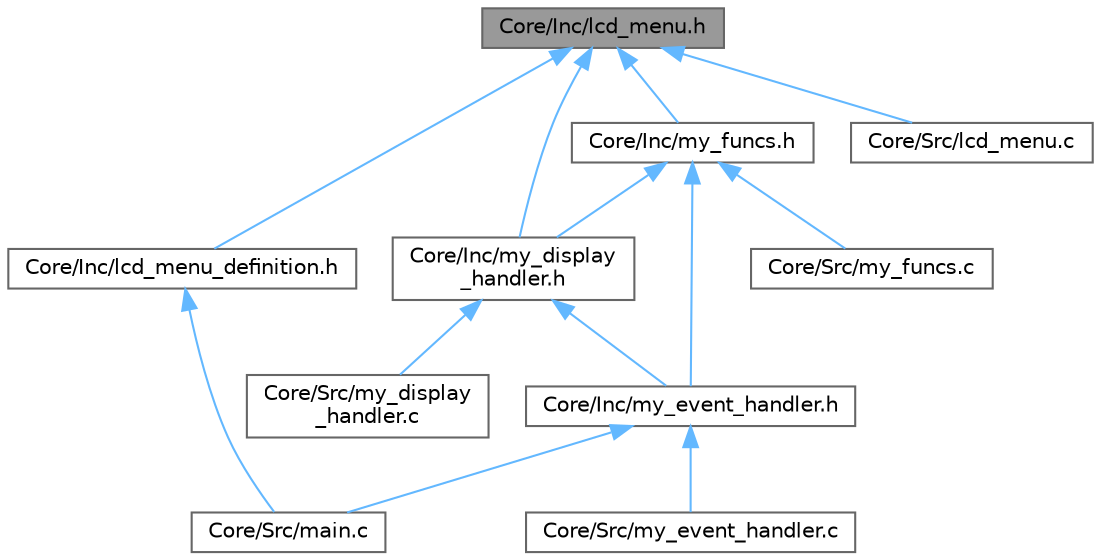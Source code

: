 digraph "Core/Inc/lcd_menu.h"
{
 // LATEX_PDF_SIZE
  bgcolor="transparent";
  edge [fontname=Helvetica,fontsize=10,labelfontname=Helvetica,labelfontsize=10];
  node [fontname=Helvetica,fontsize=10,shape=box,height=0.2,width=0.4];
  Node1 [id="Node000001",label="Core/Inc/lcd_menu.h",height=0.2,width=0.4,color="gray40", fillcolor="grey60", style="filled", fontcolor="black",tooltip="Simple generic lcd menu. @hardware NucleoF446RE, mbed-016.1-application-shield."];
  Node1 -> Node2 [id="edge1_Node000001_Node000002",dir="back",color="steelblue1",style="solid",tooltip=" "];
  Node2 [id="Node000002",label="Core/Inc/lcd_menu_definition.h",height=0.2,width=0.4,color="grey40", fillcolor="white", style="filled",URL="$lcd__menu__definition_8h_source.html",tooltip=" "];
  Node2 -> Node3 [id="edge2_Node000002_Node000003",dir="back",color="steelblue1",style="solid",tooltip=" "];
  Node3 [id="Node000003",label="Core/Src/main.c",height=0.2,width=0.4,color="grey40", fillcolor="white", style="filled",URL="$main_8c.html",tooltip=": Main program body"];
  Node1 -> Node4 [id="edge3_Node000001_Node000004",dir="back",color="steelblue1",style="solid",tooltip=" "];
  Node4 [id="Node000004",label="Core/Inc/my_display\l_handler.h",height=0.2,width=0.4,color="grey40", fillcolor="white", style="filled",URL="$my__display__handler_8h.html",tooltip="This file handles the displays for each menu."];
  Node4 -> Node5 [id="edge4_Node000004_Node000005",dir="back",color="steelblue1",style="solid",tooltip=" "];
  Node5 [id="Node000005",label="Core/Inc/my_event_handler.h",height=0.2,width=0.4,color="grey40", fillcolor="white", style="filled",URL="$my__event__handler_8h.html",tooltip="This file handles functions process events, such as menu entry, menu exit and menu call back (every 2..."];
  Node5 -> Node3 [id="edge5_Node000005_Node000003",dir="back",color="steelblue1",style="solid",tooltip=" "];
  Node5 -> Node6 [id="edge6_Node000005_Node000006",dir="back",color="steelblue1",style="solid",tooltip=" "];
  Node6 [id="Node000006",label="Core/Src/my_event_handler.c",height=0.2,width=0.4,color="grey40", fillcolor="white", style="filled",URL="$my__event__handler_8c.html",tooltip="This file handles functions process events, such as menu entry, menu exit and menu call back (every 2..."];
  Node4 -> Node7 [id="edge7_Node000004_Node000007",dir="back",color="steelblue1",style="solid",tooltip=" "];
  Node7 [id="Node000007",label="Core/Src/my_display\l_handler.c",height=0.2,width=0.4,color="grey40", fillcolor="white", style="filled",URL="$my__display__handler_8c.html",tooltip="This file handles the displays for each menu."];
  Node1 -> Node8 [id="edge8_Node000001_Node000008",dir="back",color="steelblue1",style="solid",tooltip=" "];
  Node8 [id="Node000008",label="Core/Inc/my_funcs.h",height=0.2,width=0.4,color="grey40", fillcolor="white", style="filled",URL="$my__funcs_8h.html",tooltip="This file handles functions which handles processes such as motor usage and and joystick inputs...."];
  Node8 -> Node4 [id="edge9_Node000008_Node000004",dir="back",color="steelblue1",style="solid",tooltip=" "];
  Node8 -> Node5 [id="edge10_Node000008_Node000005",dir="back",color="steelblue1",style="solid",tooltip=" "];
  Node8 -> Node9 [id="edge11_Node000008_Node000009",dir="back",color="steelblue1",style="solid",tooltip=" "];
  Node9 [id="Node000009",label="Core/Src/my_funcs.c",height=0.2,width=0.4,color="grey40", fillcolor="white", style="filled",URL="$my__funcs_8c.html",tooltip="This file handles functions which handles processes such as motor usage and and joystick inputs...."];
  Node1 -> Node10 [id="edge12_Node000001_Node000010",dir="back",color="steelblue1",style="solid",tooltip=" "];
  Node10 [id="Node000010",label="Core/Src/lcd_menu.c",height=0.2,width=0.4,color="grey40", fillcolor="white", style="filled",URL="$lcd__menu_8c.html",tooltip="Simple generic lcd menu. Check userCallbackPointer @hardware NucleoF446RE, mbed-016...."];
}
